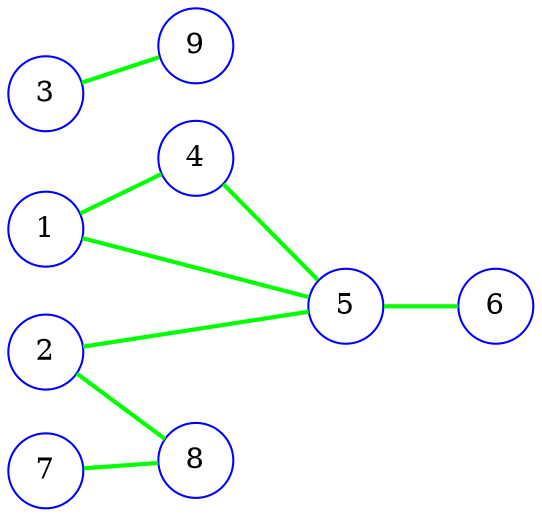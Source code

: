 graph Mutex{
    node[shape="circle",color=blue];
    edge[weight=0,penwidth=2,color="green"]
    rankdir="LR";    
    1--4
    2--5
    1--5
    5--6
    7--8
    3--9
    2--8
    4--5

}